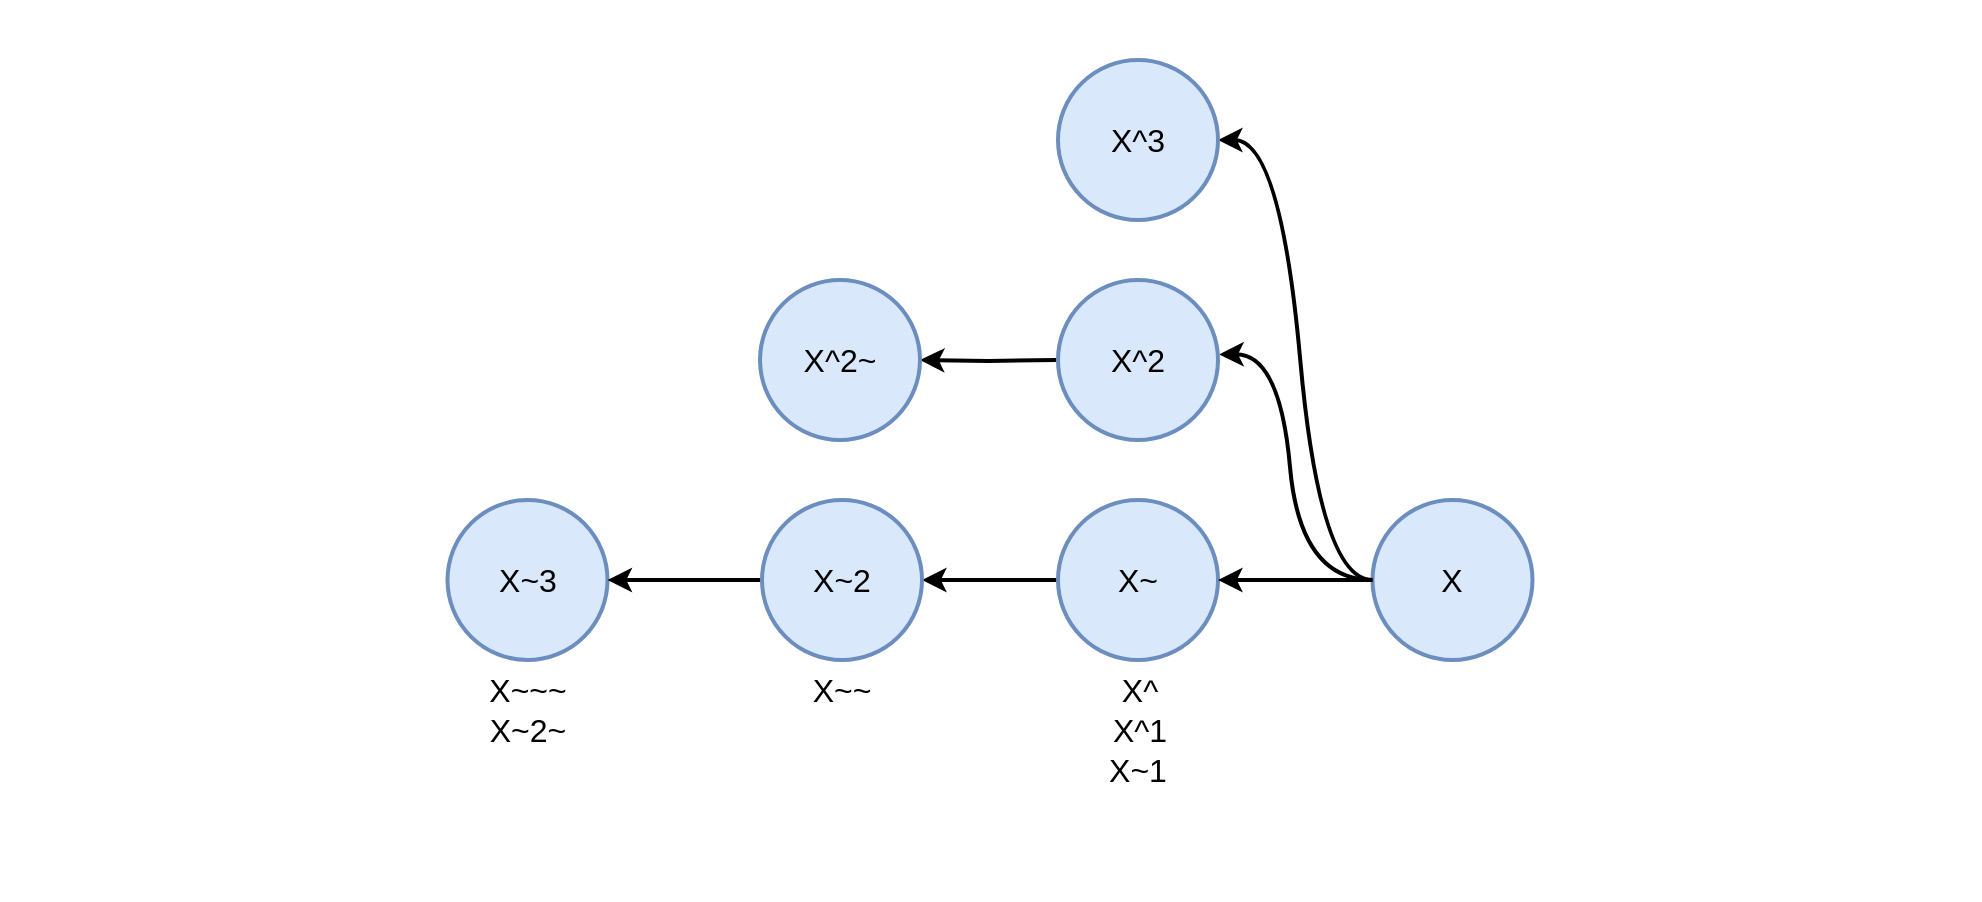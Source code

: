 <mxfile version="26.0.5">
  <diagram name="Pagina-1" id="XGrGv0RqAk88M9nYruFX">
    <mxGraphModel dx="2868" dy="-1947" grid="1" gridSize="10" guides="1" tooltips="1" connect="1" arrows="1" fold="1" page="1" pageScale="1" pageWidth="827" pageHeight="1169" math="0" shadow="0">
      <root>
        <mxCell id="0" />
        <mxCell id="1" parent="0" />
        <mxCell id="eVoAQX-6ZCBNMS5bhIUZ-34" value="" style="rounded=1;whiteSpace=wrap;html=1;strokeWidth=2;strokeColor=none;absoluteArcSize=1;arcSize=0;" vertex="1" parent="1">
          <mxGeometry x="140" y="4450" width="990" height="450" as="geometry" />
        </mxCell>
        <mxCell id="eVoAQX-6ZCBNMS5bhIUZ-50" style="edgeStyle=orthogonalEdgeStyle;rounded=0;orthogonalLoop=1;jettySize=auto;html=1;entryX=1;entryY=0.5;entryDx=0;entryDy=0;strokeWidth=2;" edge="1" parent="1" source="eVoAQX-6ZCBNMS5bhIUZ-35" target="eVoAQX-6ZCBNMS5bhIUZ-49">
          <mxGeometry relative="1" as="geometry" />
        </mxCell>
        <mxCell id="eVoAQX-6ZCBNMS5bhIUZ-35" value="&lt;font style=&quot;font-size: 16px;&quot;&gt;X~&lt;/font&gt;" style="ellipse;whiteSpace=wrap;html=1;aspect=fixed;strokeWidth=2;fillColor=#dae8fc;strokeColor=#6c8ebf;" vertex="1" parent="1">
          <mxGeometry x="669" y="4700" width="80" height="80" as="geometry" />
        </mxCell>
        <mxCell id="eVoAQX-6ZCBNMS5bhIUZ-41" style="edgeStyle=orthogonalEdgeStyle;rounded=0;orthogonalLoop=1;jettySize=auto;html=1;entryX=1;entryY=0.5;entryDx=0;entryDy=0;strokeWidth=2;" edge="1" parent="1" source="eVoAQX-6ZCBNMS5bhIUZ-42" target="eVoAQX-6ZCBNMS5bhIUZ-35">
          <mxGeometry relative="1" as="geometry" />
        </mxCell>
        <mxCell id="eVoAQX-6ZCBNMS5bhIUZ-42" value="&lt;font style=&quot;font-size: 16px;&quot;&gt;X&lt;/font&gt;" style="ellipse;whiteSpace=wrap;html=1;aspect=fixed;strokeWidth=2;fillColor=#dae8fc;strokeColor=#6c8ebf;" vertex="1" parent="1">
          <mxGeometry x="826.25" y="4700" width="80" height="80" as="geometry" />
        </mxCell>
        <mxCell id="eVoAQX-6ZCBNMS5bhIUZ-47" value="&lt;span style=&quot;font-size: 16px;&quot;&gt;X~3&lt;/span&gt;" style="ellipse;whiteSpace=wrap;html=1;aspect=fixed;strokeWidth=2;fillColor=#dae8fc;strokeColor=#6c8ebf;" vertex="1" parent="1">
          <mxGeometry x="363.75" y="4700" width="80" height="80" as="geometry" />
        </mxCell>
        <mxCell id="eVoAQX-6ZCBNMS5bhIUZ-48" style="edgeStyle=orthogonalEdgeStyle;rounded=0;orthogonalLoop=1;jettySize=auto;html=1;entryX=1;entryY=0.5;entryDx=0;entryDy=0;strokeWidth=2;" edge="1" parent="1" source="eVoAQX-6ZCBNMS5bhIUZ-49" target="eVoAQX-6ZCBNMS5bhIUZ-47">
          <mxGeometry relative="1" as="geometry" />
        </mxCell>
        <mxCell id="eVoAQX-6ZCBNMS5bhIUZ-49" value="&lt;span style=&quot;font-size: 16px;&quot;&gt;X~2&lt;/span&gt;" style="ellipse;whiteSpace=wrap;html=1;aspect=fixed;strokeWidth=2;fillColor=#dae8fc;strokeColor=#6c8ebf;" vertex="1" parent="1">
          <mxGeometry x="521" y="4700" width="80" height="80" as="geometry" />
        </mxCell>
        <mxCell id="eVoAQX-6ZCBNMS5bhIUZ-52" value="X^" style="text;html=1;align=center;verticalAlign=middle;whiteSpace=wrap;rounded=0;fontSize=16;" vertex="1" parent="1">
          <mxGeometry x="680" y="4780" width="60" height="30" as="geometry" />
        </mxCell>
        <mxCell id="eVoAQX-6ZCBNMS5bhIUZ-53" value="X^1" style="text;html=1;align=center;verticalAlign=middle;whiteSpace=wrap;rounded=0;fontSize=16;" vertex="1" parent="1">
          <mxGeometry x="680" y="4800" width="60" height="30" as="geometry" />
        </mxCell>
        <mxCell id="eVoAQX-6ZCBNMS5bhIUZ-54" value="X~1" style="text;html=1;align=center;verticalAlign=middle;whiteSpace=wrap;rounded=0;fontSize=16;" vertex="1" parent="1">
          <mxGeometry x="679" y="4820" width="60" height="30" as="geometry" />
        </mxCell>
        <mxCell id="eVoAQX-6ZCBNMS5bhIUZ-55" value="X~~" style="text;html=1;align=center;verticalAlign=middle;whiteSpace=wrap;rounded=0;fontSize=16;" vertex="1" parent="1">
          <mxGeometry x="531" y="4780" width="60" height="30" as="geometry" />
        </mxCell>
        <mxCell id="eVoAQX-6ZCBNMS5bhIUZ-56" value="X~~~" style="text;html=1;align=center;verticalAlign=middle;whiteSpace=wrap;rounded=0;fontSize=16;" vertex="1" parent="1">
          <mxGeometry x="373.75" y="4780" width="60" height="30" as="geometry" />
        </mxCell>
        <mxCell id="eVoAQX-6ZCBNMS5bhIUZ-57" value="X~2~" style="text;html=1;align=center;verticalAlign=middle;whiteSpace=wrap;rounded=0;fontSize=16;" vertex="1" parent="1">
          <mxGeometry x="374" y="4800" width="60" height="30" as="geometry" />
        </mxCell>
        <mxCell id="eVoAQX-6ZCBNMS5bhIUZ-59" value="" style="curved=1;endArrow=none;html=1;rounded=0;entryX=0;entryY=0.5;entryDx=0;entryDy=0;strokeWidth=2;endFill=0;exitX=1.008;exitY=0.465;exitDx=0;exitDy=0;exitPerimeter=0;startArrow=classic;startFill=1;" edge="1" parent="1" source="eVoAQX-6ZCBNMS5bhIUZ-60" target="eVoAQX-6ZCBNMS5bhIUZ-42">
          <mxGeometry width="50" height="50" relative="1" as="geometry">
            <mxPoint x="680" y="4560" as="sourcePoint" />
            <mxPoint x="826.25" y="4737" as="targetPoint" />
            <Array as="points">
              <mxPoint x="780" y="4627" />
              <mxPoint x="790" y="4740" />
            </Array>
          </mxGeometry>
        </mxCell>
        <mxCell id="eVoAQX-6ZCBNMS5bhIUZ-60" value="&lt;span style=&quot;font-size: 16px;&quot;&gt;X^2&lt;/span&gt;" style="ellipse;whiteSpace=wrap;html=1;aspect=fixed;strokeWidth=2;fillColor=#dae8fc;strokeColor=#6c8ebf;" vertex="1" parent="1">
          <mxGeometry x="669" y="4590" width="80" height="80" as="geometry" />
        </mxCell>
        <mxCell id="eVoAQX-6ZCBNMS5bhIUZ-61" value="" style="curved=1;endArrow=none;html=1;rounded=0;entryX=0;entryY=0.5;entryDx=0;entryDy=0;strokeWidth=2;endFill=0;startArrow=classic;startFill=1;" edge="1" parent="1" target="eVoAQX-6ZCBNMS5bhIUZ-42">
          <mxGeometry width="50" height="50" relative="1" as="geometry">
            <mxPoint x="749" y="4520" as="sourcePoint" />
            <mxPoint x="826.25" y="4633" as="targetPoint" />
            <Array as="points">
              <mxPoint x="780.25" y="4520" />
              <mxPoint x="800" y="4740" />
            </Array>
          </mxGeometry>
        </mxCell>
        <mxCell id="eVoAQX-6ZCBNMS5bhIUZ-62" value="&lt;span style=&quot;font-size: 16px;&quot;&gt;X^3&lt;/span&gt;" style="ellipse;whiteSpace=wrap;html=1;aspect=fixed;strokeWidth=2;fillColor=#dae8fc;strokeColor=#6c8ebf;" vertex="1" parent="1">
          <mxGeometry x="669" y="4480" width="80" height="80" as="geometry" />
        </mxCell>
        <mxCell id="eVoAQX-6ZCBNMS5bhIUZ-63" style="edgeStyle=orthogonalEdgeStyle;rounded=0;orthogonalLoop=1;jettySize=auto;html=1;entryX=1;entryY=0.5;entryDx=0;entryDy=0;strokeWidth=2;" edge="1" parent="1" target="eVoAQX-6ZCBNMS5bhIUZ-64">
          <mxGeometry relative="1" as="geometry">
            <mxPoint x="668" y="4630" as="sourcePoint" />
          </mxGeometry>
        </mxCell>
        <mxCell id="eVoAQX-6ZCBNMS5bhIUZ-64" value="&lt;span style=&quot;font-size: 16px;&quot;&gt;X^2~&lt;/span&gt;" style="ellipse;whiteSpace=wrap;html=1;aspect=fixed;strokeWidth=2;fillColor=#dae8fc;strokeColor=#6c8ebf;" vertex="1" parent="1">
          <mxGeometry x="520" y="4590" width="80" height="80" as="geometry" />
        </mxCell>
      </root>
    </mxGraphModel>
  </diagram>
</mxfile>
